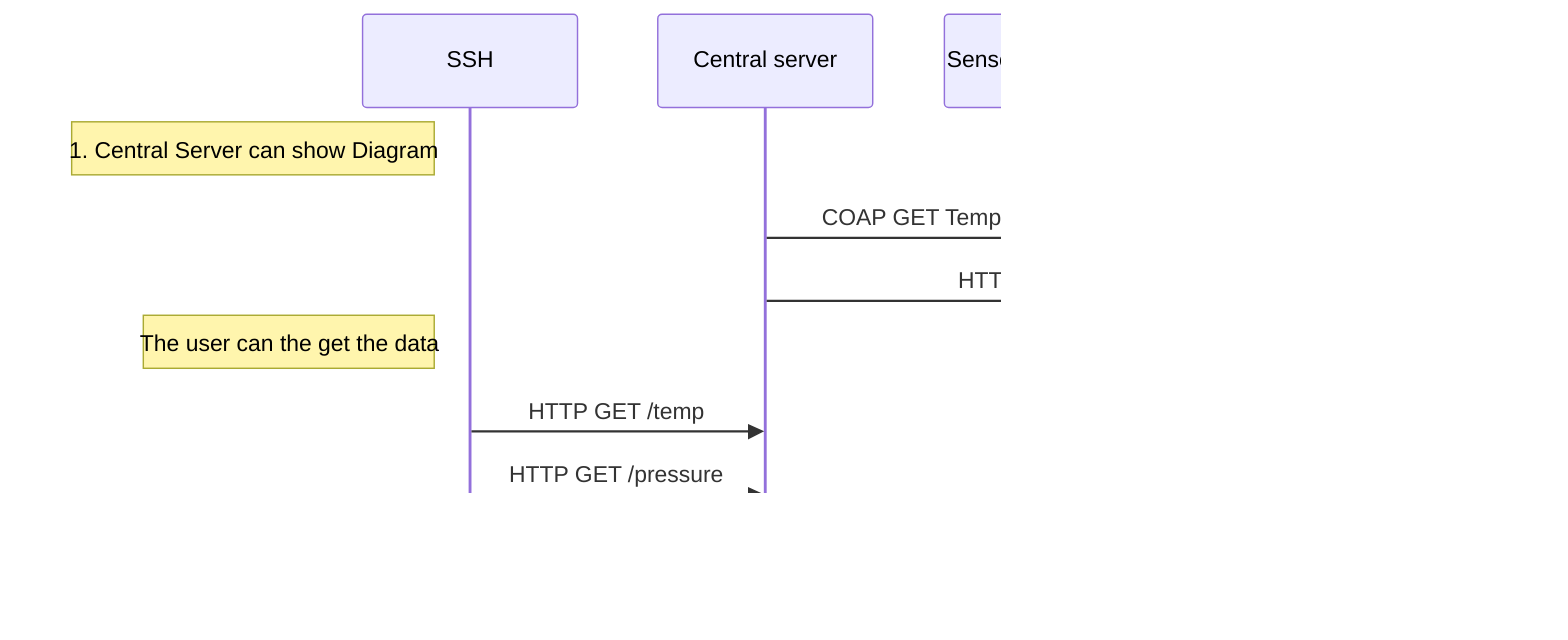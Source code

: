 sequenceDiagram
    Note left of SSH: 1. Central Server can show Diagram
    Central server ->> Sensor (COAP server): COAP GET Temp
    Central server ->> Sensor (HTTP server): HTTP GET Pressure
    Note left of SSH: The user can the get the data
    SSH ->> Central server: HTTP GET /temp
    SSH ->> Central server: HTTP GET /pressure